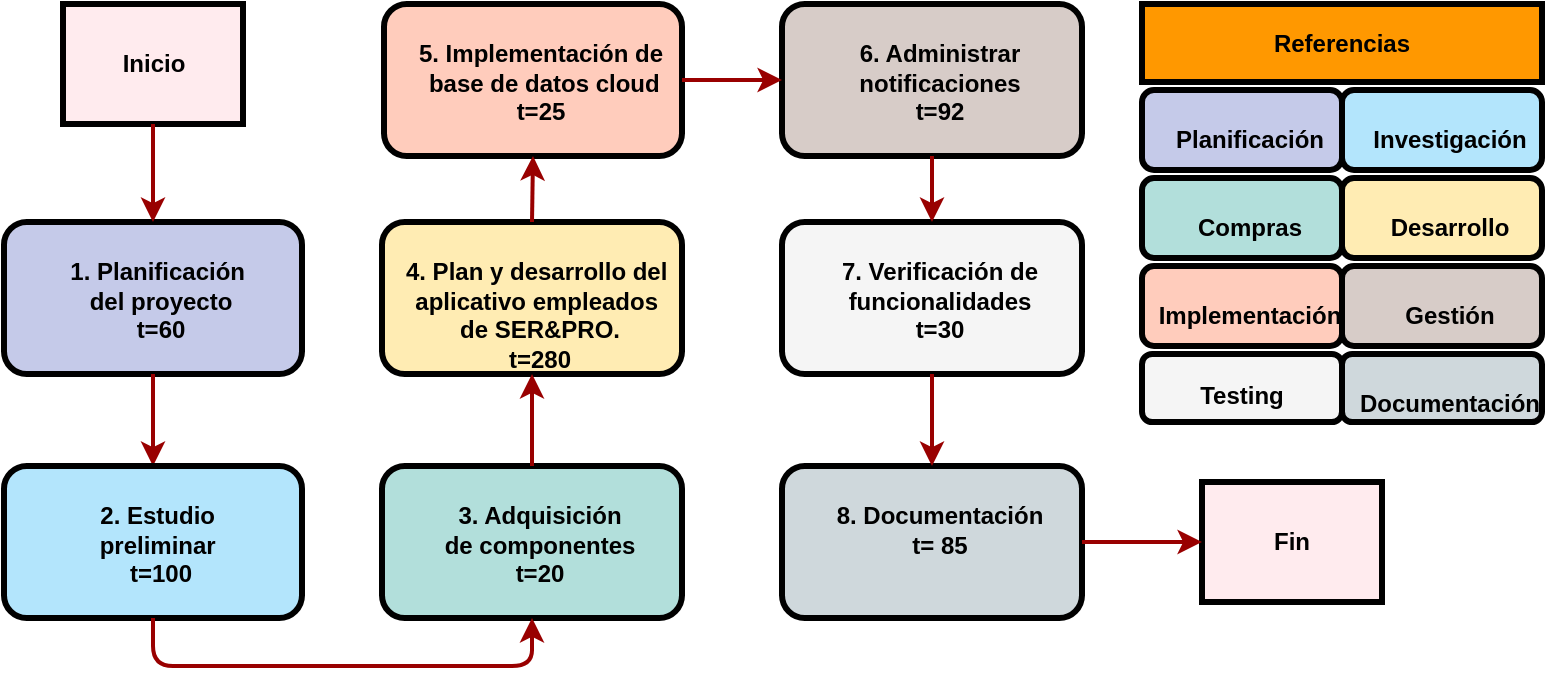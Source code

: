 <mxfile version="20.6.0" type="github">
  <diagram name="Page-1" id="c7558073-3199-34d8-9f00-42111426c3f3">
    <mxGraphModel dx="1108" dy="493" grid="0" gridSize="10" guides="1" tooltips="1" connect="1" arrows="1" fold="1" page="1" pageScale="1" pageWidth="826" pageHeight="1169" background="none" math="0" shadow="0">
      <root>
        <mxCell id="0" />
        <mxCell id="1" parent="0" />
        <mxCell id="2" value="&lt;p style=&quot;margin: 0px; margin-top: 4px; text-align: center; text-decoration: underline;&quot;&gt;&lt;/p&gt;&lt;p style=&quot;margin: 0px; margin-left: 8px;&quot;&gt;&lt;br&gt;&lt;/p&gt;&lt;p style=&quot;margin: 0px; margin-left: 8px;&quot;&gt;&lt;span style=&quot;background-color: initial;&quot;&gt;1. Planificación&amp;nbsp;&lt;/span&gt;&lt;br&gt;&lt;/p&gt;&lt;p style=&quot;margin: 0px; margin-left: 8px;&quot;&gt;del proyecto&lt;/p&gt;&lt;p style=&quot;margin: 0px; margin-left: 8px;&quot;&gt;t=60&lt;/p&gt;" style="verticalAlign=middle;align=center;overflow=fill;fontSize=12;fontFamily=Helvetica;html=1;rounded=1;fontStyle=1;strokeWidth=3;fillColor=#C5CAE9" parent="1" vertex="1">
          <mxGeometry x="31" y="360" width="149" height="76" as="geometry" />
        </mxCell>
        <mxCell id="4" value="Inicio" style="whiteSpace=wrap;align=center;verticalAlign=middle;fontStyle=1;strokeWidth=3;fillColor= #FFEBEE" parent="1" vertex="1">
          <mxGeometry x="60.5" y="251" width="90" height="60" as="geometry" />
        </mxCell>
        <mxCell id="37" value="" style="edgeStyle=none;noEdgeStyle=1;strokeColor=#990000;strokeWidth=2" parent="1" source="4" target="2" edge="1">
          <mxGeometry width="100" height="100" relative="1" as="geometry">
            <mxPoint x="280" y="190" as="sourcePoint" />
            <mxPoint x="380" y="90" as="targetPoint" />
          </mxGeometry>
        </mxCell>
        <mxCell id="56" value="" style="edgeStyle=elbowEdgeStyle;elbow=horizontal;strokeColor=#990000;strokeWidth=2;exitX=0.5;exitY=1;exitDx=0;exitDy=0;entryX=0.5;entryY=0;entryDx=0;entryDy=0;" parent="1" source="2" target="rLl7LWLJgt0rIhvLdeut-97" edge="1">
          <mxGeometry width="100" height="100" relative="1" as="geometry">
            <mxPoint x="311" y="281" as="sourcePoint" />
            <mxPoint x="370" y="280" as="targetPoint" />
            <Array as="points" />
          </mxGeometry>
        </mxCell>
        <mxCell id="rLl7LWLJgt0rIhvLdeut-97" value="&lt;p style=&quot;margin: 0px; margin-top: 4px; text-align: center; text-decoration: underline;&quot;&gt;&lt;/p&gt;&lt;p style=&quot;margin: 0px; margin-left: 8px;&quot;&gt;&lt;br&gt;&lt;/p&gt;&lt;p style=&quot;margin: 0px; margin-left: 8px;&quot;&gt;&lt;span style=&quot;background-color: initial;&quot;&gt;2. Estudio&amp;nbsp;&lt;/span&gt;&lt;/p&gt;&lt;p style=&quot;margin: 0px; margin-left: 8px;&quot;&gt;&lt;span style=&quot;background-color: initial;&quot;&gt;preliminar&amp;nbsp;&lt;/span&gt;&lt;/p&gt;&lt;p style=&quot;margin: 0px; margin-left: 8px;&quot;&gt;&lt;span style=&quot;background-color: initial;&quot;&gt;t=100&lt;/span&gt;&lt;/p&gt;" style="verticalAlign=middle;align=center;overflow=fill;fontSize=12;fontFamily=Helvetica;html=1;rounded=1;fontStyle=1;strokeWidth=3;fillColor= #B3E5FC" parent="1" vertex="1">
          <mxGeometry x="31" y="482" width="149" height="76" as="geometry" />
        </mxCell>
        <mxCell id="rLl7LWLJgt0rIhvLdeut-98" value="&lt;p style=&quot;margin: 0px; margin-top: 4px; text-align: center; text-decoration: underline;&quot;&gt;&lt;/p&gt;&lt;p style=&quot;margin: 0px; margin-left: 8px;&quot;&gt;&lt;br&gt;&lt;/p&gt;&lt;p style=&quot;margin: 0px; margin-left: 8px;&quot;&gt;&lt;span style=&quot;background-color: initial;&quot;&gt;3. Adquisición&lt;/span&gt;&lt;/p&gt;&lt;p style=&quot;margin: 0px; margin-left: 8px;&quot;&gt;&lt;span style=&quot;background-color: initial;&quot;&gt;de componentes&lt;/span&gt;&lt;/p&gt;&lt;p style=&quot;margin: 0px; margin-left: 8px;&quot;&gt;&lt;span style=&quot;background-color: initial;&quot;&gt;t=20&lt;/span&gt;&lt;/p&gt;" style="verticalAlign=middle;align=center;overflow=fill;fontSize=12;fontFamily=Helvetica;html=1;rounded=1;fontStyle=1;strokeWidth=3;fillColor=#B2DFDB" parent="1" vertex="1">
          <mxGeometry x="220" y="482" width="150" height="76" as="geometry" />
        </mxCell>
        <mxCell id="rLl7LWLJgt0rIhvLdeut-99" value="&lt;p style=&quot;margin: 0px; margin-top: 4px; text-align: center; text-decoration: underline;&quot;&gt;&lt;/p&gt;&lt;p style=&quot;margin: 0px; margin-left: 8px;&quot;&gt;&lt;br&gt;&lt;/p&gt;&lt;p style=&quot;margin: 0px; margin-left: 8px;&quot;&gt;4.&amp;nbsp;Plan y&amp;nbsp;&lt;span style=&quot;background-color: initial;&quot;&gt;desarrollo del&amp;nbsp;&lt;/span&gt;&lt;/p&gt;&lt;p style=&quot;margin: 0px; margin-left: 8px;&quot;&gt;&lt;span style=&quot;background-color: initial;&quot;&gt;aplicativo&amp;nbsp;&lt;/span&gt;&lt;span style=&quot;background-color: initial;&quot;&gt;empleados&amp;nbsp;&lt;/span&gt;&lt;/p&gt;&lt;p style=&quot;margin: 0px; margin-left: 8px;&quot;&gt;&lt;span style=&quot;background-color: initial;&quot;&gt;de SER&amp;amp;PRO.&lt;/span&gt;&lt;/p&gt;&lt;p style=&quot;margin: 0px; margin-left: 8px;&quot;&gt;&lt;span style=&quot;background-color: initial;&quot;&gt;t=280&lt;/span&gt;&lt;/p&gt;" style="verticalAlign=middle;align=center;overflow=fill;fontSize=12;fontFamily=Helvetica;html=1;rounded=1;fontStyle=1;strokeWidth=3;fillColor=#FFECB3" parent="1" vertex="1">
          <mxGeometry x="220" y="360" width="150" height="76" as="geometry" />
        </mxCell>
        <mxCell id="rLl7LWLJgt0rIhvLdeut-100" value="&lt;p style=&quot;margin: 0px; margin-top: 4px; text-align: center; text-decoration: underline;&quot;&gt;&lt;/p&gt;&lt;p style=&quot;margin: 0px; margin-left: 8px;&quot;&gt;&lt;br&gt;&lt;/p&gt;&lt;p style=&quot;margin: 0px; margin-left: 8px;&quot;&gt;5. Implementación&amp;nbsp;&lt;span style=&quot;background-color: initial;&quot;&gt;de&lt;/span&gt;&lt;/p&gt;&lt;p style=&quot;margin: 0px; margin-left: 8px;&quot;&gt;&lt;span style=&quot;background-color: initial;&quot;&gt;&amp;nbsp;base de datos cloud&lt;/span&gt;&lt;/p&gt;&lt;p style=&quot;margin: 0px; margin-left: 8px;&quot;&gt;&lt;span style=&quot;background-color: initial;&quot;&gt;t=25&lt;/span&gt;&lt;/p&gt;" style="verticalAlign=middle;align=center;overflow=fill;fontSize=12;fontFamily=Helvetica;html=1;rounded=1;fontStyle=1;strokeWidth=3;fillColor=#FFCCBC" parent="1" vertex="1">
          <mxGeometry x="221" y="251" width="149" height="76" as="geometry" />
        </mxCell>
        <mxCell id="rLl7LWLJgt0rIhvLdeut-102" value="&lt;p style=&quot;margin: 0px; margin-top: 4px; text-align: center; text-decoration: underline;&quot;&gt;&lt;/p&gt;&lt;p style=&quot;margin: 0px; margin-left: 8px;&quot;&gt;&lt;br&gt;&lt;/p&gt;&lt;p style=&quot;margin: 0px; margin-left: 8px;&quot;&gt;6. Administrar&lt;/p&gt;&lt;p style=&quot;margin: 0px; margin-left: 8px;&quot;&gt;notificaciones&lt;/p&gt;&lt;p style=&quot;margin: 0px; margin-left: 8px;&quot;&gt;t=92&lt;/p&gt;" style="verticalAlign=middle;align=center;overflow=fill;fontSize=12;fontFamily=Helvetica;html=1;rounded=1;fontStyle=1;strokeWidth=3;fillColor=#D7CCC8" parent="1" vertex="1">
          <mxGeometry x="420" y="251" width="150" height="76" as="geometry" />
        </mxCell>
        <mxCell id="rLl7LWLJgt0rIhvLdeut-105" value="" style="edgeStyle=elbowEdgeStyle;elbow=horizontal;strokeColor=#990000;strokeWidth=2;exitX=0.5;exitY=1;exitDx=0;exitDy=0;entryX=0.5;entryY=1;entryDx=0;entryDy=0;" parent="1" source="rLl7LWLJgt0rIhvLdeut-97" target="rLl7LWLJgt0rIhvLdeut-98" edge="1">
          <mxGeometry width="100" height="100" relative="1" as="geometry">
            <mxPoint x="115.5" y="438" as="sourcePoint" />
            <mxPoint x="115.5" y="492" as="targetPoint" />
            <Array as="points">
              <mxPoint x="200" y="582" />
            </Array>
          </mxGeometry>
        </mxCell>
        <mxCell id="rLl7LWLJgt0rIhvLdeut-108" value="" style="edgeStyle=elbowEdgeStyle;elbow=horizontal;strokeColor=#990000;strokeWidth=2;exitX=0.5;exitY=0;exitDx=0;exitDy=0;entryX=0.5;entryY=1;entryDx=0;entryDy=0;" parent="1" source="rLl7LWLJgt0rIhvLdeut-98" target="rLl7LWLJgt0rIhvLdeut-99" edge="1">
          <mxGeometry width="100" height="100" relative="1" as="geometry">
            <mxPoint x="115.5" y="446" as="sourcePoint" />
            <mxPoint x="115.5" y="500" as="targetPoint" />
            <Array as="points" />
          </mxGeometry>
        </mxCell>
        <mxCell id="rLl7LWLJgt0rIhvLdeut-109" value="" style="edgeStyle=elbowEdgeStyle;elbow=horizontal;strokeColor=#990000;strokeWidth=2;exitX=0.5;exitY=0;exitDx=0;exitDy=0;entryX=0.5;entryY=1;entryDx=0;entryDy=0;" parent="1" source="rLl7LWLJgt0rIhvLdeut-99" target="rLl7LWLJgt0rIhvLdeut-100" edge="1">
          <mxGeometry width="100" height="100" relative="1" as="geometry">
            <mxPoint x="125.5" y="456" as="sourcePoint" />
            <mxPoint x="125.5" y="510" as="targetPoint" />
            <Array as="points" />
          </mxGeometry>
        </mxCell>
        <mxCell id="rLl7LWLJgt0rIhvLdeut-110" value="&lt;p style=&quot;margin: 0px; margin-top: 4px; text-align: center; text-decoration: underline;&quot;&gt;&lt;/p&gt;&lt;p style=&quot;margin: 0px; margin-left: 8px;&quot;&gt;&lt;br&gt;&lt;/p&gt;&lt;p style=&quot;margin: 0px; margin-left: 8px;&quot;&gt;7. Verificación de&lt;/p&gt;&lt;p style=&quot;margin: 0px; margin-left: 8px;&quot;&gt;funcionalidades&lt;/p&gt;&lt;p style=&quot;margin: 0px; margin-left: 8px;&quot;&gt;t=30&lt;/p&gt;" style="verticalAlign=middle;align=center;overflow=fill;fontSize=12;fontFamily=Helvetica;html=1;rounded=1;fontStyle=1;strokeWidth=3;fillColor=#F5F5F5" parent="1" vertex="1">
          <mxGeometry x="420" y="360" width="150" height="76" as="geometry" />
        </mxCell>
        <mxCell id="rLl7LWLJgt0rIhvLdeut-111" value="&lt;p style=&quot;margin: 0px; margin-top: 4px; text-align: center; text-decoration: underline;&quot;&gt;&lt;/p&gt;&lt;p style=&quot;margin: 0px; margin-left: 8px;&quot;&gt;&lt;br&gt;&lt;/p&gt;&lt;p style=&quot;margin: 0px; margin-left: 8px;&quot;&gt;8. Documentación&lt;/p&gt;&lt;p style=&quot;margin: 0px; margin-left: 8px;&quot;&gt;t= 85&lt;/p&gt;" style="verticalAlign=middle;align=center;overflow=fill;fontSize=12;fontFamily=Helvetica;html=1;rounded=1;fontStyle=1;strokeWidth=3;fillColor=#CFD8DC" parent="1" vertex="1">
          <mxGeometry x="420" y="482" width="150" height="76" as="geometry" />
        </mxCell>
        <mxCell id="rLl7LWLJgt0rIhvLdeut-112" value="" style="edgeStyle=elbowEdgeStyle;elbow=horizontal;strokeColor=#990000;strokeWidth=2;exitX=1;exitY=0.5;exitDx=0;exitDy=0;entryX=0;entryY=0.5;entryDx=0;entryDy=0;" parent="1" source="rLl7LWLJgt0rIhvLdeut-100" target="rLl7LWLJgt0rIhvLdeut-102" edge="1">
          <mxGeometry width="100" height="100" relative="1" as="geometry">
            <mxPoint x="305" y="370" as="sourcePoint" />
            <mxPoint x="305.5" y="337" as="targetPoint" />
            <Array as="points" />
          </mxGeometry>
        </mxCell>
        <mxCell id="rLl7LWLJgt0rIhvLdeut-113" value="" style="edgeStyle=elbowEdgeStyle;elbow=horizontal;strokeColor=#990000;strokeWidth=2;exitX=0.5;exitY=1;exitDx=0;exitDy=0;entryX=0.5;entryY=0;entryDx=0;entryDy=0;" parent="1" source="rLl7LWLJgt0rIhvLdeut-102" target="rLl7LWLJgt0rIhvLdeut-110" edge="1">
          <mxGeometry width="100" height="100" relative="1" as="geometry">
            <mxPoint x="315" y="380" as="sourcePoint" />
            <mxPoint x="315.5" y="347" as="targetPoint" />
            <Array as="points" />
          </mxGeometry>
        </mxCell>
        <mxCell id="rLl7LWLJgt0rIhvLdeut-114" value="" style="edgeStyle=elbowEdgeStyle;elbow=horizontal;strokeColor=#990000;strokeWidth=2;exitX=0.5;exitY=1;exitDx=0;exitDy=0;entryX=0.5;entryY=0;entryDx=0;entryDy=0;" parent="1" source="rLl7LWLJgt0rIhvLdeut-110" target="rLl7LWLJgt0rIhvLdeut-111" edge="1">
          <mxGeometry width="100" height="100" relative="1" as="geometry">
            <mxPoint x="325" y="390" as="sourcePoint" />
            <mxPoint x="325.5" y="357" as="targetPoint" />
            <Array as="points" />
          </mxGeometry>
        </mxCell>
        <mxCell id="rLl7LWLJgt0rIhvLdeut-115" value="Fin" style="whiteSpace=wrap;align=center;verticalAlign=middle;fontStyle=1;strokeWidth=3;fillColor= #FFEBEE" parent="1" vertex="1">
          <mxGeometry x="630" y="490" width="90" height="60" as="geometry" />
        </mxCell>
        <mxCell id="rLl7LWLJgt0rIhvLdeut-116" value="" style="edgeStyle=elbowEdgeStyle;elbow=horizontal;strokeColor=#990000;strokeWidth=2;exitX=1;exitY=0.5;exitDx=0;exitDy=0;entryX=0;entryY=0.5;entryDx=0;entryDy=0;" parent="1" source="rLl7LWLJgt0rIhvLdeut-111" target="rLl7LWLJgt0rIhvLdeut-115" edge="1">
          <mxGeometry width="100" height="100" relative="1" as="geometry">
            <mxPoint x="505" y="446" as="sourcePoint" />
            <mxPoint x="505" y="492" as="targetPoint" />
            <Array as="points" />
          </mxGeometry>
        </mxCell>
        <mxCell id="rLl7LWLJgt0rIhvLdeut-118" value="Referencias" style="whiteSpace=wrap;align=center;verticalAlign=middle;fontStyle=1;strokeWidth=3;fillColor=#FF9800" parent="1" vertex="1">
          <mxGeometry x="600" y="251" width="200" height="39" as="geometry" />
        </mxCell>
        <mxCell id="rLl7LWLJgt0rIhvLdeut-119" value="&lt;p style=&quot;margin: 0px; margin-top: 4px; text-align: center; text-decoration: underline;&quot;&gt;&lt;/p&gt;&lt;p style=&quot;margin: 0px; margin-left: 8px;&quot;&gt;&lt;span style=&quot;background-color: initial;&quot;&gt;&lt;br&gt;&lt;/span&gt;&lt;/p&gt;&lt;p style=&quot;margin: 0px; margin-left: 8px;&quot;&gt;&lt;span style=&quot;background-color: initial;&quot;&gt;Planificación&lt;/span&gt;&lt;br&gt;&lt;/p&gt;" style="verticalAlign=middle;align=center;overflow=fill;fontSize=12;fontFamily=Helvetica;html=1;rounded=1;fontStyle=1;strokeWidth=3;fillColor=#C5CAE9" parent="1" vertex="1">
          <mxGeometry x="600" y="294" width="100" height="40" as="geometry" />
        </mxCell>
        <mxCell id="rLl7LWLJgt0rIhvLdeut-120" value="&lt;p style=&quot;margin: 0px; margin-top: 4px; text-align: center; text-decoration: underline;&quot;&gt;&lt;/p&gt;&lt;p style=&quot;margin: 0px; margin-left: 8px;&quot;&gt;&lt;br&gt;&lt;/p&gt;&lt;p style=&quot;margin: 0px; margin-left: 8px;&quot;&gt;Investigación&lt;/p&gt;" style="verticalAlign=middle;align=center;overflow=fill;fontSize=12;fontFamily=Helvetica;html=1;rounded=1;fontStyle=1;strokeWidth=3;fillColor= #B3E5FC" parent="1" vertex="1">
          <mxGeometry x="700" y="294" width="100" height="40" as="geometry" />
        </mxCell>
        <mxCell id="rLl7LWLJgt0rIhvLdeut-122" value="&lt;p style=&quot;margin: 0px; margin-top: 4px; text-align: center; text-decoration: underline;&quot;&gt;&lt;/p&gt;&lt;p style=&quot;margin: 0px; margin-left: 8px;&quot;&gt;&lt;br&gt;&lt;/p&gt;&lt;p style=&quot;margin: 0px; margin-left: 8px;&quot;&gt;Compras&lt;/p&gt;" style="verticalAlign=middle;align=center;overflow=fill;fontSize=12;fontFamily=Helvetica;html=1;rounded=1;fontStyle=1;strokeWidth=3;fillColor=#B2DFDB" parent="1" vertex="1">
          <mxGeometry x="600" y="338" width="100" height="40" as="geometry" />
        </mxCell>
        <mxCell id="rLl7LWLJgt0rIhvLdeut-123" value="&lt;p style=&quot;margin: 0px; margin-top: 4px; text-align: center; text-decoration: underline;&quot;&gt;&lt;/p&gt;&lt;p style=&quot;margin: 0px; margin-left: 8px;&quot;&gt;&lt;br&gt;&lt;/p&gt;&lt;p style=&quot;margin: 0px; margin-left: 8px;&quot;&gt;Desarrollo&lt;/p&gt;" style="verticalAlign=middle;align=center;overflow=fill;fontSize=12;fontFamily=Helvetica;html=1;rounded=1;fontStyle=1;strokeWidth=3;fillColor=#FFECB3" parent="1" vertex="1">
          <mxGeometry x="700" y="338" width="100" height="40" as="geometry" />
        </mxCell>
        <mxCell id="rLl7LWLJgt0rIhvLdeut-124" value="&lt;p style=&quot;margin: 0px; margin-top: 4px; text-align: center; text-decoration: underline;&quot;&gt;&lt;/p&gt;&lt;p style=&quot;margin: 0px; margin-left: 8px;&quot;&gt;&lt;br&gt;&lt;/p&gt;&lt;p style=&quot;margin: 0px; margin-left: 8px;&quot;&gt;Implementación&lt;/p&gt;" style="verticalAlign=middle;align=center;overflow=fill;fontSize=12;fontFamily=Helvetica;html=1;rounded=1;fontStyle=1;strokeWidth=3;fillColor=#FFCCBC" parent="1" vertex="1">
          <mxGeometry x="600" y="382" width="100" height="40" as="geometry" />
        </mxCell>
        <mxCell id="rLl7LWLJgt0rIhvLdeut-125" value="&lt;p style=&quot;margin: 0px; margin-top: 4px; text-align: center; text-decoration: underline;&quot;&gt;&lt;/p&gt;&lt;p style=&quot;margin: 0px; margin-left: 8px;&quot;&gt;&lt;br&gt;&lt;/p&gt;&lt;p style=&quot;margin: 0px; margin-left: 8px;&quot;&gt;Gestión&lt;/p&gt;" style="verticalAlign=middle;align=center;overflow=fill;fontSize=12;fontFamily=Helvetica;html=1;rounded=1;fontStyle=1;strokeWidth=3;fillColor=#D7CCC8" parent="1" vertex="1">
          <mxGeometry x="700" y="382" width="100" height="40" as="geometry" />
        </mxCell>
        <mxCell id="rLl7LWLJgt0rIhvLdeut-126" value="&lt;br&gt;Testing" style="verticalAlign=middle;align=center;overflow=fill;fontSize=12;fontFamily=Helvetica;html=1;rounded=1;fontStyle=1;strokeWidth=3;fillColor=#F5F5F5" parent="1" vertex="1">
          <mxGeometry x="600" y="426" width="100" height="34" as="geometry" />
        </mxCell>
        <mxCell id="rLl7LWLJgt0rIhvLdeut-127" value="&lt;p style=&quot;margin: 0px; margin-top: 4px; text-align: center; text-decoration: underline;&quot;&gt;&lt;/p&gt;&lt;p style=&quot;margin: 0px; margin-left: 8px;&quot;&gt;&lt;span style=&quot;background-color: initial;&quot;&gt;&lt;br&gt;&lt;/span&gt;&lt;/p&gt;&lt;p style=&quot;margin: 0px; margin-left: 8px;&quot;&gt;&lt;span style=&quot;background-color: initial;&quot;&gt;Documentación&lt;/span&gt;&lt;br&gt;&lt;/p&gt;" style="verticalAlign=middle;align=center;overflow=fill;fontSize=12;fontFamily=Helvetica;html=1;rounded=1;fontStyle=1;strokeWidth=3;fillColor=#CFD8DC" parent="1" vertex="1">
          <mxGeometry x="700" y="426" width="100" height="34" as="geometry" />
        </mxCell>
      </root>
    </mxGraphModel>
  </diagram>
</mxfile>
